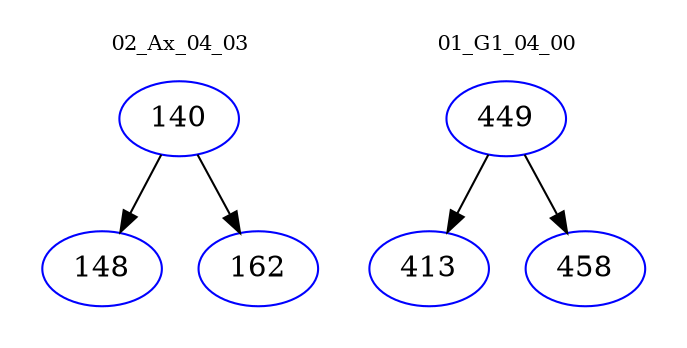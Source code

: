 digraph{
subgraph cluster_0 {
color = white
label = "02_Ax_04_03";
fontsize=10;
T0_140 [label="140", color="blue"]
T0_140 -> T0_148 [color="black"]
T0_148 [label="148", color="blue"]
T0_140 -> T0_162 [color="black"]
T0_162 [label="162", color="blue"]
}
subgraph cluster_1 {
color = white
label = "01_G1_04_00";
fontsize=10;
T1_449 [label="449", color="blue"]
T1_449 -> T1_413 [color="black"]
T1_413 [label="413", color="blue"]
T1_449 -> T1_458 [color="black"]
T1_458 [label="458", color="blue"]
}
}
